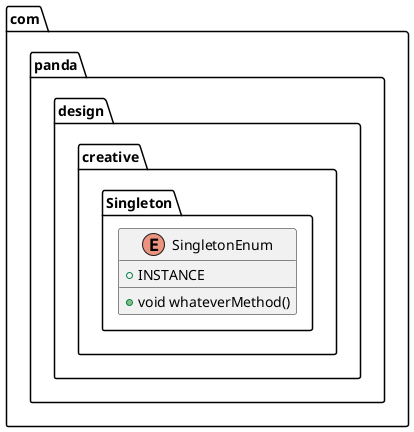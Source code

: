 @startuml
enum com.panda.design.creative.Singleton.SingletonEnum {
+  INSTANCE
+ void whateverMethod()
}
@enduml